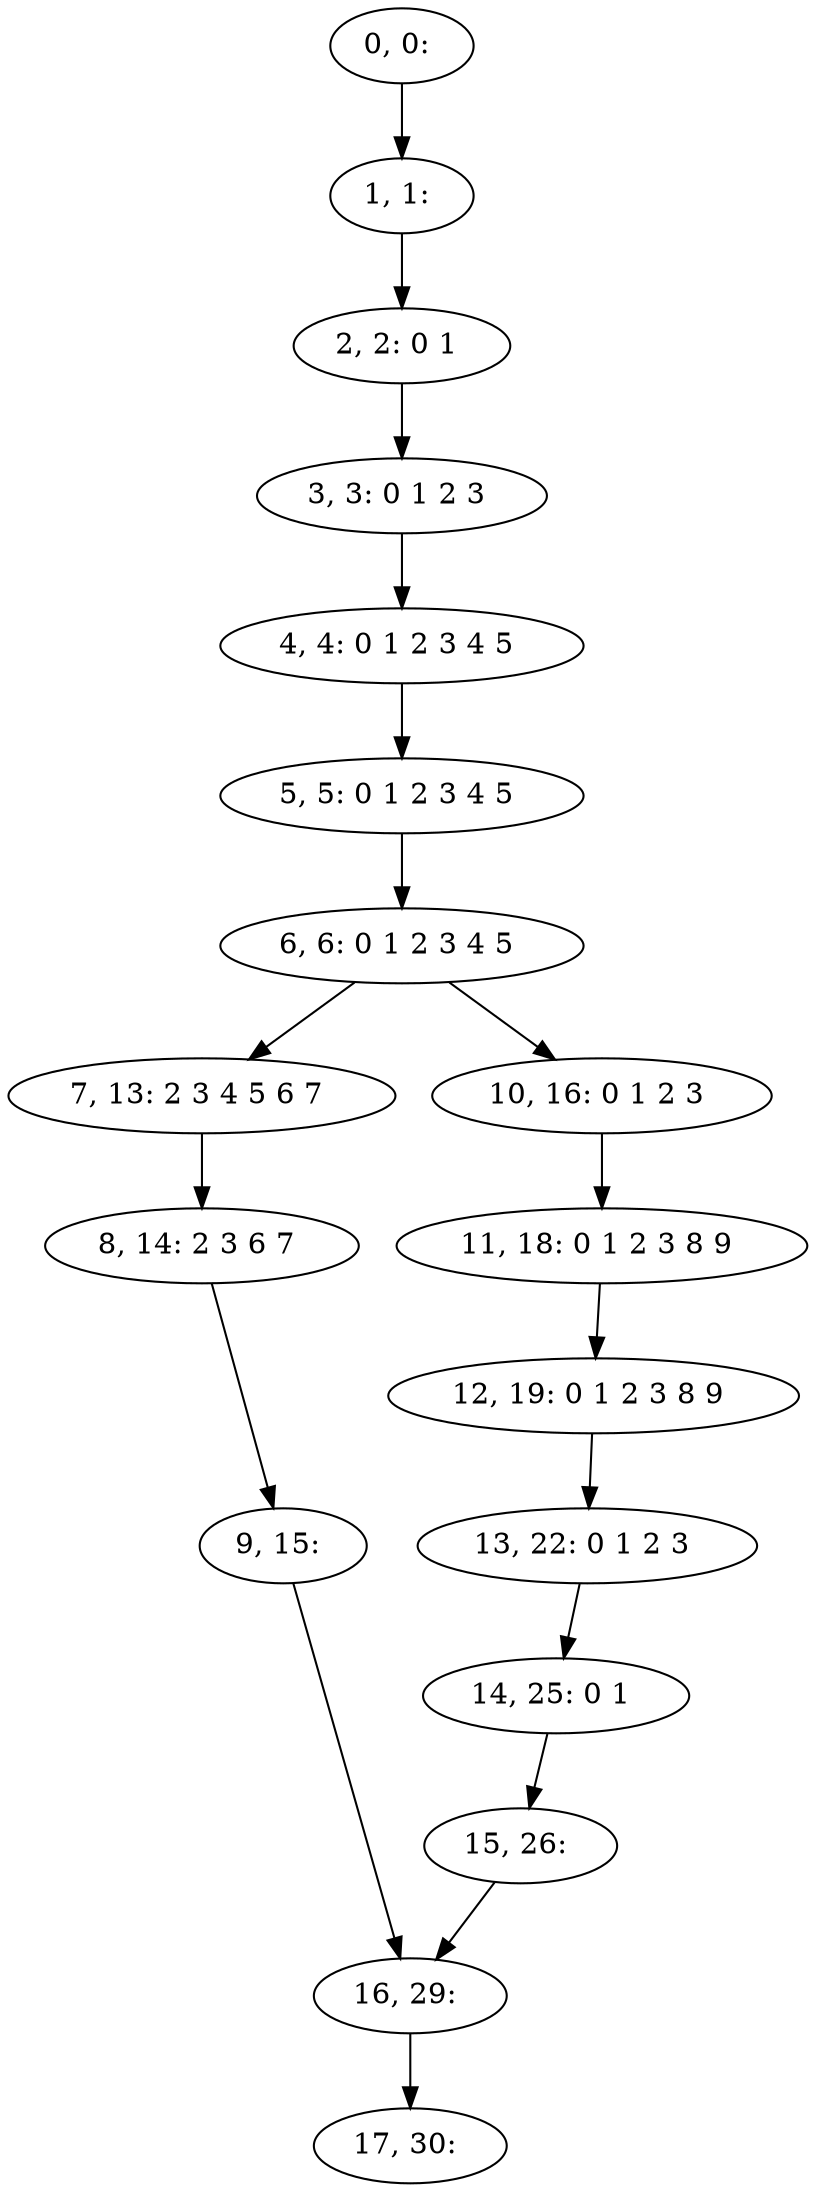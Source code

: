 digraph G {
0[label="0, 0: "];
1[label="1, 1: "];
2[label="2, 2: 0 1 "];
3[label="3, 3: 0 1 2 3 "];
4[label="4, 4: 0 1 2 3 4 5 "];
5[label="5, 5: 0 1 2 3 4 5 "];
6[label="6, 6: 0 1 2 3 4 5 "];
7[label="7, 13: 2 3 4 5 6 7 "];
8[label="8, 14: 2 3 6 7 "];
9[label="9, 15: "];
10[label="10, 16: 0 1 2 3 "];
11[label="11, 18: 0 1 2 3 8 9 "];
12[label="12, 19: 0 1 2 3 8 9 "];
13[label="13, 22: 0 1 2 3 "];
14[label="14, 25: 0 1 "];
15[label="15, 26: "];
16[label="16, 29: "];
17[label="17, 30: "];
0->1 ;
1->2 ;
2->3 ;
3->4 ;
4->5 ;
5->6 ;
6->7 ;
6->10 ;
7->8 ;
8->9 ;
9->16 ;
10->11 ;
11->12 ;
12->13 ;
13->14 ;
14->15 ;
15->16 ;
16->17 ;
}
